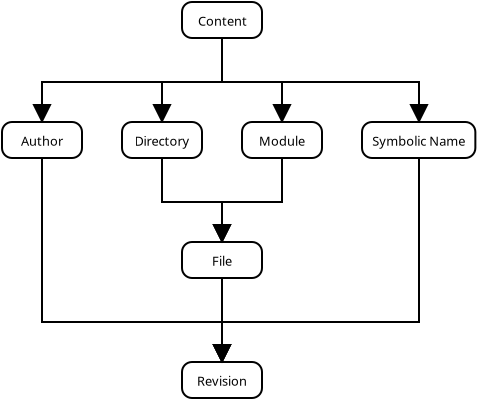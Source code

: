 <?xml version="1.0" encoding="UTF-8"?>
<dia:diagram xmlns:dia="http://www.lysator.liu.se/~alla/dia/"><dia:layer name="Background" visible="true"><dia:object type="UML - State" version="0" id="O0"><dia:attribute name="obj_pos"><dia:point val="11,4"/></dia:attribute><dia:attribute name="obj_bb"><dia:rectangle val="11,4;15,5.8"/></dia:attribute><dia:attribute name="elem_corner"><dia:point val="11,4"/></dia:attribute><dia:attribute name="elem_width"><dia:real val="4"/></dia:attribute><dia:attribute name="elem_height"><dia:real val="1.8"/></dia:attribute><dia:attribute name="text"><dia:composite type="text"><dia:attribute name="string"><dia:string>#Content#</dia:string></dia:attribute><dia:attribute name="font"><dia:font family="sans" style="0" name="Courier"/></dia:attribute><dia:attribute name="height"><dia:real val="0.8"/></dia:attribute><dia:attribute name="pos"><dia:point val="13,5.2"/></dia:attribute><dia:attribute name="color"><dia:color val="#000000"/></dia:attribute><dia:attribute name="alignment"><dia:enum val="1"/></dia:attribute></dia:composite></dia:attribute></dia:object><dia:object type="UML - State" version="0" id="O1"><dia:attribute name="obj_pos"><dia:point val="11,16"/></dia:attribute><dia:attribute name="obj_bb"><dia:rectangle val="11,16;15,17.8"/></dia:attribute><dia:attribute name="elem_corner"><dia:point val="11,16"/></dia:attribute><dia:attribute name="elem_width"><dia:real val="4"/></dia:attribute><dia:attribute name="elem_height"><dia:real val="1.8"/></dia:attribute><dia:attribute name="text"><dia:composite type="text"><dia:attribute name="string"><dia:string>#File#</dia:string></dia:attribute><dia:attribute name="font"><dia:font family="sans" style="0" name="Courier"/></dia:attribute><dia:attribute name="height"><dia:real val="0.8"/></dia:attribute><dia:attribute name="pos"><dia:point val="13,17.2"/></dia:attribute><dia:attribute name="color"><dia:color val="#000000"/></dia:attribute><dia:attribute name="alignment"><dia:enum val="1"/></dia:attribute></dia:composite></dia:attribute></dia:object><dia:object type="UML - State" version="0" id="O2"><dia:attribute name="obj_pos"><dia:point val="8,10"/></dia:attribute><dia:attribute name="obj_bb"><dia:rectangle val="8,10;12,11.8"/></dia:attribute><dia:attribute name="elem_corner"><dia:point val="8,10"/></dia:attribute><dia:attribute name="elem_width"><dia:real val="4"/></dia:attribute><dia:attribute name="elem_height"><dia:real val="1.8"/></dia:attribute><dia:attribute name="text"><dia:composite type="text"><dia:attribute name="string"><dia:string>#Directory#</dia:string></dia:attribute><dia:attribute name="font"><dia:font family="sans" style="0" name="Courier"/></dia:attribute><dia:attribute name="height"><dia:real val="0.8"/></dia:attribute><dia:attribute name="pos"><dia:point val="10,11.2"/></dia:attribute><dia:attribute name="color"><dia:color val="#000000"/></dia:attribute><dia:attribute name="alignment"><dia:enum val="1"/></dia:attribute></dia:composite></dia:attribute></dia:object><dia:object type="UML - State" version="0" id="O3"><dia:attribute name="obj_pos"><dia:point val="14,10"/></dia:attribute><dia:attribute name="obj_bb"><dia:rectangle val="14,10;18,11.8"/></dia:attribute><dia:attribute name="elem_corner"><dia:point val="14,10"/></dia:attribute><dia:attribute name="elem_width"><dia:real val="4"/></dia:attribute><dia:attribute name="elem_height"><dia:real val="1.8"/></dia:attribute><dia:attribute name="text"><dia:composite type="text"><dia:attribute name="string"><dia:string>#Module#</dia:string></dia:attribute><dia:attribute name="font"><dia:font family="sans" style="0" name="Courier"/></dia:attribute><dia:attribute name="height"><dia:real val="0.8"/></dia:attribute><dia:attribute name="pos"><dia:point val="16,11.2"/></dia:attribute><dia:attribute name="color"><dia:color val="#000000"/></dia:attribute><dia:attribute name="alignment"><dia:enum val="1"/></dia:attribute></dia:composite></dia:attribute></dia:object><dia:object type="UML - State" version="0" id="O4"><dia:attribute name="obj_pos"><dia:point val="11,22"/></dia:attribute><dia:attribute name="obj_bb"><dia:rectangle val="11,22;15,23.8"/></dia:attribute><dia:attribute name="elem_corner"><dia:point val="11,22"/></dia:attribute><dia:attribute name="elem_width"><dia:real val="4"/></dia:attribute><dia:attribute name="elem_height"><dia:real val="1.8"/></dia:attribute><dia:attribute name="text"><dia:composite type="text"><dia:attribute name="string"><dia:string>#Revision#</dia:string></dia:attribute><dia:attribute name="font"><dia:font family="sans" style="0" name="Courier"/></dia:attribute><dia:attribute name="height"><dia:real val="0.8"/></dia:attribute><dia:attribute name="pos"><dia:point val="13,23.2"/></dia:attribute><dia:attribute name="color"><dia:color val="#000000"/></dia:attribute><dia:attribute name="alignment"><dia:enum val="1"/></dia:attribute></dia:composite></dia:attribute></dia:object><dia:object type="UML - State" version="0" id="O5"><dia:attribute name="obj_pos"><dia:point val="2,10"/></dia:attribute><dia:attribute name="obj_bb"><dia:rectangle val="2,10;6,11.8"/></dia:attribute><dia:attribute name="elem_corner"><dia:point val="2,10"/></dia:attribute><dia:attribute name="elem_width"><dia:real val="4"/></dia:attribute><dia:attribute name="elem_height"><dia:real val="1.8"/></dia:attribute><dia:attribute name="text"><dia:composite type="text"><dia:attribute name="string"><dia:string>#Author#</dia:string></dia:attribute><dia:attribute name="font"><dia:font family="sans" style="0" name="Courier"/></dia:attribute><dia:attribute name="height"><dia:real val="0.8"/></dia:attribute><dia:attribute name="pos"><dia:point val="4,11.2"/></dia:attribute><dia:attribute name="color"><dia:color val="#000000"/></dia:attribute><dia:attribute name="alignment"><dia:enum val="1"/></dia:attribute></dia:composite></dia:attribute></dia:object><dia:object type="UML - State" version="0" id="O6"><dia:attribute name="obj_pos"><dia:point val="20,10"/></dia:attribute><dia:attribute name="obj_bb"><dia:rectangle val="20,10;25.7,11.8"/></dia:attribute><dia:attribute name="elem_corner"><dia:point val="20,10"/></dia:attribute><dia:attribute name="elem_width"><dia:real val="5.7"/></dia:attribute><dia:attribute name="elem_height"><dia:real val="1.8"/></dia:attribute><dia:attribute name="text"><dia:composite type="text"><dia:attribute name="string"><dia:string>#Symbolic Name#</dia:string></dia:attribute><dia:attribute name="font"><dia:font family="sans" style="0" name="Courier"/></dia:attribute><dia:attribute name="height"><dia:real val="0.8"/></dia:attribute><dia:attribute name="pos"><dia:point val="22.85,11.2"/></dia:attribute><dia:attribute name="color"><dia:color val="#000000"/></dia:attribute><dia:attribute name="alignment"><dia:enum val="1"/></dia:attribute></dia:composite></dia:attribute></dia:object><dia:object type="Standard - ZigZagLine" version="0" id="O7"><dia:attribute name="obj_pos"><dia:point val="13,22"/></dia:attribute><dia:attribute name="obj_bb"><dia:rectangle val="3.95,11.75;13.8,22.05"/></dia:attribute><dia:attribute name="orth_points"><dia:point val="13,22"/><dia:point val="13,20"/><dia:point val="4,20"/><dia:point val="4,14"/><dia:point val="4,14"/><dia:point val="4,11.8"/></dia:attribute><dia:attribute name="orth_orient"><dia:enum val="1"/><dia:enum val="0"/><dia:enum val="1"/><dia:enum val="0"/><dia:enum val="1"/></dia:attribute><dia:attribute name="start_arrow"><dia:enum val="3"/></dia:attribute><dia:attribute name="start_arrow_length"><dia:real val="0.8"/></dia:attribute><dia:attribute name="start_arrow_width"><dia:real val="0.8"/></dia:attribute><dia:connections><dia:connection handle="0" to="O4" connection="1"/><dia:connection handle="1" to="O5" connection="6"/></dia:connections></dia:object><dia:object type="Standard - ZigZagLine" version="0" id="O8"><dia:attribute name="obj_pos"><dia:point val="22.85,11.8"/></dia:attribute><dia:attribute name="obj_bb"><dia:rectangle val="12.2,11.75;22.9,22.05"/></dia:attribute><dia:attribute name="orth_points"><dia:point val="22.85,11.8"/><dia:point val="22.85,20"/><dia:point val="19,20"/><dia:point val="19,20"/><dia:point val="13,20"/><dia:point val="13,22"/></dia:attribute><dia:attribute name="orth_orient"><dia:enum val="1"/><dia:enum val="0"/><dia:enum val="1"/><dia:enum val="0"/><dia:enum val="1"/></dia:attribute><dia:attribute name="end_arrow"><dia:enum val="3"/></dia:attribute><dia:attribute name="end_arrow_length"><dia:real val="0.8"/></dia:attribute><dia:attribute name="end_arrow_width"><dia:real val="0.8"/></dia:attribute><dia:connections><dia:connection handle="0" to="O6" connection="6"/><dia:connection handle="1" to="O4" connection="1"/></dia:connections></dia:object><dia:object type="Standard - ZigZagLine" version="0" id="O9"><dia:attribute name="obj_pos"><dia:point val="10,11.8"/></dia:attribute><dia:attribute name="obj_bb"><dia:rectangle val="9.95,11.75;13.05,16.071"/></dia:attribute><dia:attribute name="orth_points"><dia:point val="10,11.8"/><dia:point val="10,14"/><dia:point val="13,14"/><dia:point val="13,16"/><dia:point val="13,16"/></dia:attribute><dia:attribute name="orth_orient"><dia:enum val="1"/><dia:enum val="0"/><dia:enum val="1"/><dia:enum val="0"/></dia:attribute><dia:attribute name="end_arrow"><dia:enum val="3"/></dia:attribute><dia:attribute name="end_arrow_length"><dia:real val="0.8"/></dia:attribute><dia:attribute name="end_arrow_width"><dia:real val="0.8"/></dia:attribute><dia:connections><dia:connection handle="0" to="O2" connection="6"/><dia:connection handle="1" to="O1" connection="1"/></dia:connections></dia:object><dia:object type="Standard - ZigZagLine" version="0" id="O10"><dia:attribute name="obj_pos"><dia:point val="16,11.8"/></dia:attribute><dia:attribute name="obj_bb"><dia:rectangle val="12.95,11.75;16.05,16.071"/></dia:attribute><dia:attribute name="orth_points"><dia:point val="16,11.8"/><dia:point val="16,14"/><dia:point val="13,14"/><dia:point val="13,16"/><dia:point val="13,16"/></dia:attribute><dia:attribute name="orth_orient"><dia:enum val="1"/><dia:enum val="0"/><dia:enum val="1"/><dia:enum val="0"/></dia:attribute><dia:attribute name="end_arrow"><dia:enum val="3"/></dia:attribute><dia:attribute name="end_arrow_length"><dia:real val="0.8"/></dia:attribute><dia:attribute name="end_arrow_width"><dia:real val="0.8"/></dia:attribute><dia:connections><dia:connection handle="0" to="O3" connection="6"/><dia:connection handle="1" to="O1" connection="1"/></dia:connections></dia:object><dia:object type="Standard - ZigZagLine" version="0" id="O11"><dia:attribute name="obj_pos"><dia:point val="13,17.8"/></dia:attribute><dia:attribute name="obj_bb"><dia:rectangle val="11.929,17.75;13.8,22.05"/></dia:attribute><dia:attribute name="orth_points"><dia:point val="13,17.8"/><dia:point val="13,20"/><dia:point val="12,20"/><dia:point val="12,20"/><dia:point val="13,20"/><dia:point val="13,22"/></dia:attribute><dia:attribute name="orth_orient"><dia:enum val="1"/><dia:enum val="0"/><dia:enum val="1"/><dia:enum val="0"/><dia:enum val="1"/></dia:attribute><dia:attribute name="end_arrow"><dia:enum val="3"/></dia:attribute><dia:attribute name="end_arrow_length"><dia:real val="0.8"/></dia:attribute><dia:attribute name="end_arrow_width"><dia:real val="0.8"/></dia:attribute><dia:connections><dia:connection handle="0" to="O1" connection="6"/><dia:connection handle="1" to="O4" connection="1"/></dia:connections></dia:object><dia:object type="Standard - ZigZagLine" version="0" id="O12"><dia:attribute name="obj_pos"><dia:point val="13,5.8"/></dia:attribute><dia:attribute name="obj_bb"><dia:rectangle val="3.95,5.75;13.05,10.071"/></dia:attribute><dia:attribute name="orth_points"><dia:point val="13,5.8"/><dia:point val="13,8"/><dia:point val="4,8"/><dia:point val="4,10"/><dia:point val="4,10"/></dia:attribute><dia:attribute name="orth_orient"><dia:enum val="1"/><dia:enum val="0"/><dia:enum val="1"/><dia:enum val="0"/></dia:attribute><dia:attribute name="end_arrow"><dia:enum val="3"/></dia:attribute><dia:attribute name="end_arrow_length"><dia:real val="0.8"/></dia:attribute><dia:attribute name="end_arrow_width"><dia:real val="0.8"/></dia:attribute><dia:connections><dia:connection handle="0" to="O0" connection="6"/><dia:connection handle="1" to="O5" connection="1"/></dia:connections></dia:object><dia:object type="Standard - ZigZagLine" version="0" id="O13"><dia:attribute name="obj_pos"><dia:point val="13,5.8"/></dia:attribute><dia:attribute name="obj_bb"><dia:rectangle val="12.95,5.75;16.05,10.071"/></dia:attribute><dia:attribute name="orth_points"><dia:point val="13,5.8"/><dia:point val="13,8"/><dia:point val="16,8"/><dia:point val="16,10"/><dia:point val="16,10"/></dia:attribute><dia:attribute name="orth_orient"><dia:enum val="1"/><dia:enum val="0"/><dia:enum val="1"/><dia:enum val="0"/></dia:attribute><dia:attribute name="end_arrow"><dia:enum val="3"/></dia:attribute><dia:attribute name="end_arrow_length"><dia:real val="0.8"/></dia:attribute><dia:attribute name="end_arrow_width"><dia:real val="0.8"/></dia:attribute><dia:connections><dia:connection handle="0" to="O0" connection="6"/><dia:connection handle="1" to="O3" connection="1"/></dia:connections></dia:object><dia:object type="Standard - ZigZagLine" version="0" id="O14"><dia:attribute name="obj_pos"><dia:point val="13,5.8"/></dia:attribute><dia:attribute name="obj_bb"><dia:rectangle val="12.95,5.75;23.65,10.05"/></dia:attribute><dia:attribute name="orth_points"><dia:point val="13,5.8"/><dia:point val="13,8"/><dia:point val="22,8"/><dia:point val="22,8"/><dia:point val="22.85,8"/><dia:point val="22.85,10"/></dia:attribute><dia:attribute name="orth_orient"><dia:enum val="1"/><dia:enum val="0"/><dia:enum val="1"/><dia:enum val="0"/><dia:enum val="1"/></dia:attribute><dia:attribute name="end_arrow"><dia:enum val="3"/></dia:attribute><dia:attribute name="end_arrow_length"><dia:real val="0.8"/></dia:attribute><dia:attribute name="end_arrow_width"><dia:real val="0.8"/></dia:attribute><dia:connections><dia:connection handle="0" to="O0" connection="6"/><dia:connection handle="1" to="O6" connection="1"/></dia:connections></dia:object><dia:object type="Standard - ZigZagLine" version="0" id="O15"><dia:attribute name="obj_pos"><dia:point val="13,5.8"/></dia:attribute><dia:attribute name="obj_bb"><dia:rectangle val="9.95,5.75;13.05,10.071"/></dia:attribute><dia:attribute name="orth_points"><dia:point val="13,5.8"/><dia:point val="13,8"/><dia:point val="10,8"/><dia:point val="10,10"/><dia:point val="10,10"/></dia:attribute><dia:attribute name="orth_orient"><dia:enum val="1"/><dia:enum val="0"/><dia:enum val="1"/><dia:enum val="0"/></dia:attribute><dia:attribute name="end_arrow"><dia:enum val="3"/></dia:attribute><dia:attribute name="end_arrow_length"><dia:real val="0.8"/></dia:attribute><dia:attribute name="end_arrow_width"><dia:real val="0.8"/></dia:attribute><dia:connections><dia:connection handle="0" to="O0" connection="6"/><dia:connection handle="1" to="O2" connection="1"/></dia:connections></dia:object></dia:layer></dia:diagram>

